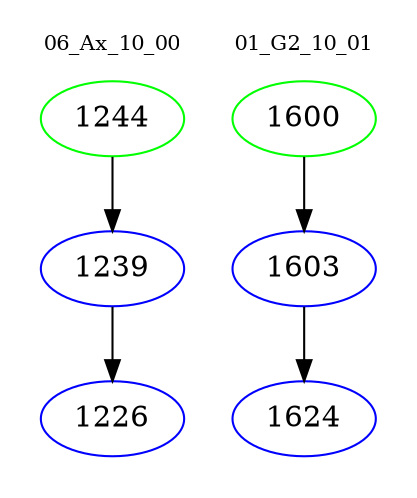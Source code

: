 digraph{
subgraph cluster_0 {
color = white
label = "06_Ax_10_00";
fontsize=10;
T0_1244 [label="1244", color="green"]
T0_1244 -> T0_1239 [color="black"]
T0_1239 [label="1239", color="blue"]
T0_1239 -> T0_1226 [color="black"]
T0_1226 [label="1226", color="blue"]
}
subgraph cluster_1 {
color = white
label = "01_G2_10_01";
fontsize=10;
T1_1600 [label="1600", color="green"]
T1_1600 -> T1_1603 [color="black"]
T1_1603 [label="1603", color="blue"]
T1_1603 -> T1_1624 [color="black"]
T1_1624 [label="1624", color="blue"]
}
}
